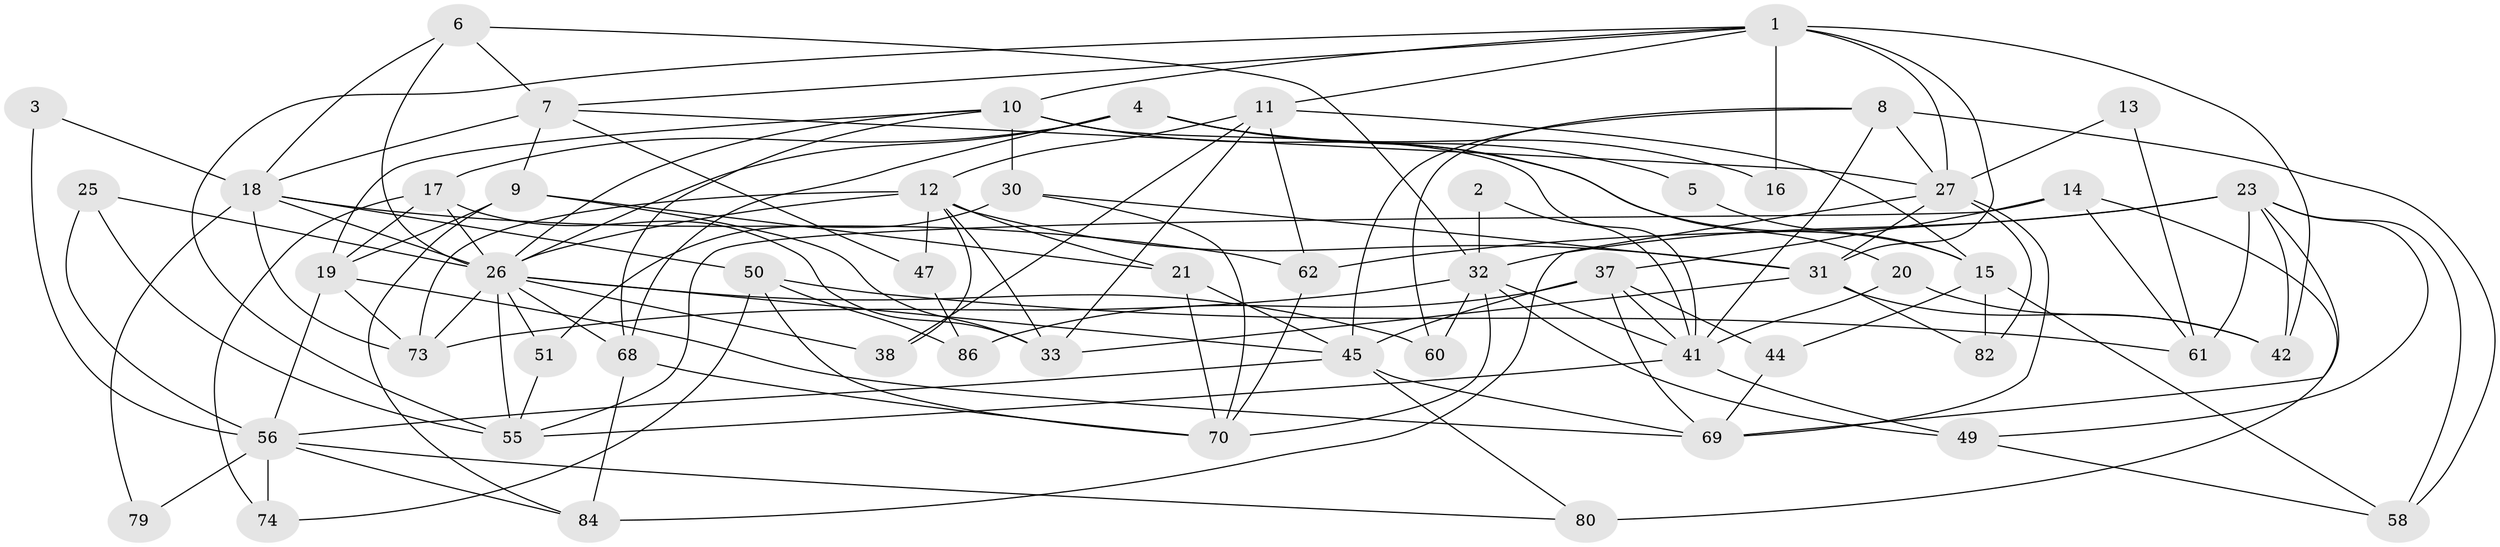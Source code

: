 // Generated by graph-tools (version 1.1) at 2025/24/03/03/25 07:24:02]
// undirected, 55 vertices, 136 edges
graph export_dot {
graph [start="1"]
  node [color=gray90,style=filled];
  1 [super="+22"];
  2;
  3;
  4 [super="+40"];
  5;
  6;
  7 [super="+34"];
  8 [super="+24"];
  9 [super="+59"];
  10 [super="+43"];
  11 [super="+52"];
  12 [super="+46"];
  13;
  14 [super="+66"];
  15 [super="+85"];
  16;
  17 [super="+35"];
  18 [super="+28"];
  19 [super="+65"];
  20;
  21;
  23 [super="+36"];
  25;
  26 [super="+29"];
  27 [super="+75"];
  30;
  31 [super="+48"];
  32 [super="+63"];
  33 [super="+39"];
  37 [super="+87"];
  38;
  41 [super="+81"];
  42 [super="+57"];
  44;
  45 [super="+54"];
  47;
  49 [super="+71"];
  50 [super="+53"];
  51 [super="+83"];
  55 [super="+64"];
  56 [super="+67"];
  58;
  60;
  61;
  62;
  68 [super="+78"];
  69 [super="+77"];
  70 [super="+72"];
  73 [super="+76"];
  74;
  79;
  80;
  82;
  84;
  86;
  1 -- 16;
  1 -- 42 [weight=2];
  1 -- 55;
  1 -- 27;
  1 -- 7;
  1 -- 10;
  1 -- 11;
  1 -- 31;
  2 -- 41;
  2 -- 32;
  3 -- 56;
  3 -- 18;
  4 -- 5;
  4 -- 16;
  4 -- 17;
  4 -- 20;
  4 -- 26;
  4 -- 68;
  5 -- 15;
  6 -- 18;
  6 -- 32;
  6 -- 26;
  6 -- 7;
  7 -- 18;
  7 -- 47;
  7 -- 9;
  7 -- 27;
  8 -- 41;
  8 -- 60;
  8 -- 58;
  8 -- 27;
  8 -- 45;
  9 -- 21;
  9 -- 19;
  9 -- 84;
  9 -- 33;
  10 -- 30;
  10 -- 15;
  10 -- 41;
  10 -- 68;
  10 -- 26;
  10 -- 19;
  11 -- 12;
  11 -- 15 [weight=2];
  11 -- 62;
  11 -- 38;
  11 -- 33;
  12 -- 47;
  12 -- 73;
  12 -- 33;
  12 -- 21;
  12 -- 38;
  12 -- 26;
  12 -- 31;
  13 -- 61;
  13 -- 27;
  14 -- 37 [weight=2];
  14 -- 61;
  14 -- 80;
  14 -- 55;
  15 -- 82;
  15 -- 58;
  15 -- 44;
  17 -- 74;
  17 -- 26;
  17 -- 19;
  17 -- 33 [weight=2];
  18 -- 62;
  18 -- 79;
  18 -- 50;
  18 -- 26;
  18 -- 73;
  19 -- 56;
  19 -- 69;
  19 -- 73;
  20 -- 41;
  20 -- 42;
  21 -- 70;
  21 -- 45;
  23 -- 32 [weight=2];
  23 -- 58;
  23 -- 62;
  23 -- 42;
  23 -- 49;
  23 -- 69;
  23 -- 61;
  25 -- 26;
  25 -- 56;
  25 -- 55;
  26 -- 73;
  26 -- 68;
  26 -- 55;
  26 -- 38;
  26 -- 45;
  26 -- 60;
  26 -- 51;
  27 -- 84;
  27 -- 82;
  27 -- 69;
  27 -- 31;
  30 -- 31;
  30 -- 51;
  30 -- 70;
  31 -- 82;
  31 -- 33;
  31 -- 42;
  32 -- 70;
  32 -- 49;
  32 -- 60;
  32 -- 41 [weight=2];
  32 -- 73;
  37 -- 41;
  37 -- 44;
  37 -- 86;
  37 -- 69;
  37 -- 45;
  41 -- 55;
  41 -- 49;
  44 -- 69;
  45 -- 80;
  45 -- 69;
  45 -- 56;
  47 -- 86;
  49 -- 58;
  50 -- 61;
  50 -- 86;
  50 -- 74;
  50 -- 70;
  51 -- 55;
  56 -- 74;
  56 -- 84;
  56 -- 80;
  56 -- 79;
  62 -- 70;
  68 -- 70;
  68 -- 84;
}
